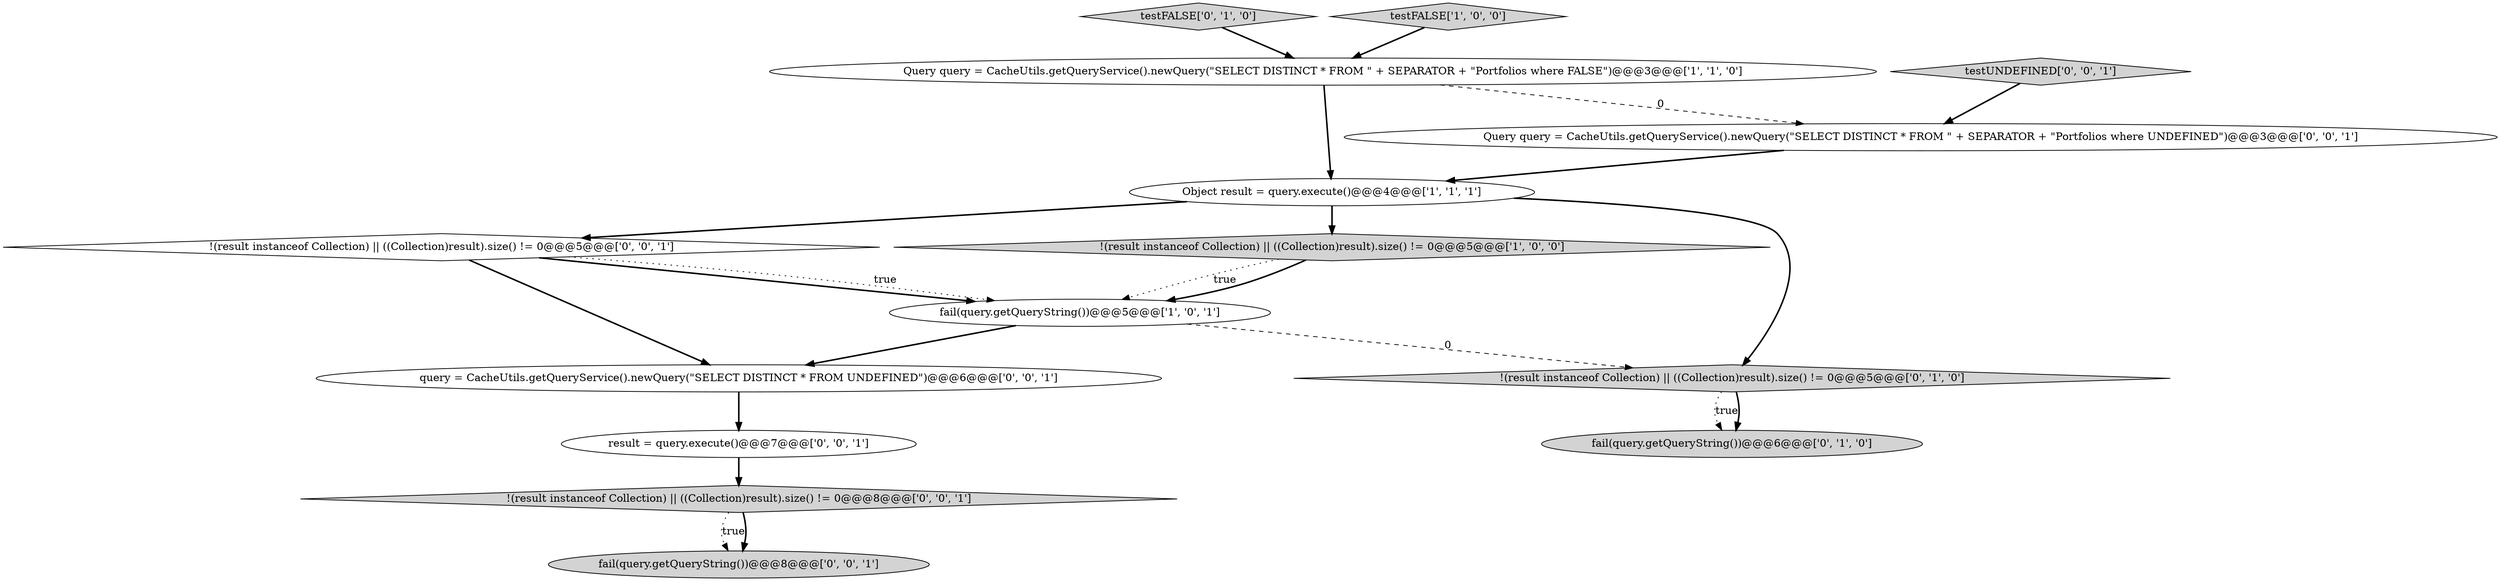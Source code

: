 digraph {
6 [style = filled, label = "testFALSE['0', '1', '0']", fillcolor = lightgray, shape = diamond image = "AAA0AAABBB2BBB"];
13 [style = filled, label = "query = CacheUtils.getQueryService().newQuery(\"SELECT DISTINCT * FROM UNDEFINED\")@@@6@@@['0', '0', '1']", fillcolor = white, shape = ellipse image = "AAA0AAABBB3BBB"];
9 [style = filled, label = "!(result instanceof Collection) || ((Collection)result).size() != 0@@@8@@@['0', '0', '1']", fillcolor = lightgray, shape = diamond image = "AAA0AAABBB3BBB"];
3 [style = filled, label = "Query query = CacheUtils.getQueryService().newQuery(\"SELECT DISTINCT * FROM \" + SEPARATOR + \"Portfolios where FALSE\")@@@3@@@['1', '1', '0']", fillcolor = white, shape = ellipse image = "AAA0AAABBB1BBB"];
1 [style = filled, label = "fail(query.getQueryString())@@@5@@@['1', '0', '1']", fillcolor = white, shape = ellipse image = "AAA0AAABBB1BBB"];
2 [style = filled, label = "testFALSE['1', '0', '0']", fillcolor = lightgray, shape = diamond image = "AAA0AAABBB1BBB"];
14 [style = filled, label = "result = query.execute()@@@7@@@['0', '0', '1']", fillcolor = white, shape = ellipse image = "AAA0AAABBB3BBB"];
7 [style = filled, label = "fail(query.getQueryString())@@@6@@@['0', '1', '0']", fillcolor = lightgray, shape = ellipse image = "AAA1AAABBB2BBB"];
11 [style = filled, label = "testUNDEFINED['0', '0', '1']", fillcolor = lightgray, shape = diamond image = "AAA0AAABBB3BBB"];
4 [style = filled, label = "Object result = query.execute()@@@4@@@['1', '1', '1']", fillcolor = white, shape = ellipse image = "AAA0AAABBB1BBB"];
0 [style = filled, label = "!(result instanceof Collection) || ((Collection)result).size() != 0@@@5@@@['1', '0', '0']", fillcolor = lightgray, shape = diamond image = "AAA0AAABBB1BBB"];
12 [style = filled, label = "Query query = CacheUtils.getQueryService().newQuery(\"SELECT DISTINCT * FROM \" + SEPARATOR + \"Portfolios where UNDEFINED\")@@@3@@@['0', '0', '1']", fillcolor = white, shape = ellipse image = "AAA0AAABBB3BBB"];
10 [style = filled, label = "fail(query.getQueryString())@@@8@@@['0', '0', '1']", fillcolor = lightgray, shape = ellipse image = "AAA0AAABBB3BBB"];
5 [style = filled, label = "!(result instanceof Collection) || ((Collection)result).size() != 0@@@5@@@['0', '1', '0']", fillcolor = lightgray, shape = diamond image = "AAA1AAABBB2BBB"];
8 [style = filled, label = "!(result instanceof Collection) || ((Collection)result).size() != 0@@@5@@@['0', '0', '1']", fillcolor = white, shape = diamond image = "AAA0AAABBB3BBB"];
0->1 [style = dotted, label="true"];
11->12 [style = bold, label=""];
4->5 [style = bold, label=""];
12->4 [style = bold, label=""];
14->9 [style = bold, label=""];
4->8 [style = bold, label=""];
5->7 [style = dotted, label="true"];
0->1 [style = bold, label=""];
9->10 [style = dotted, label="true"];
2->3 [style = bold, label=""];
8->1 [style = bold, label=""];
6->3 [style = bold, label=""];
8->13 [style = bold, label=""];
1->5 [style = dashed, label="0"];
13->14 [style = bold, label=""];
3->12 [style = dashed, label="0"];
8->1 [style = dotted, label="true"];
3->4 [style = bold, label=""];
5->7 [style = bold, label=""];
4->0 [style = bold, label=""];
9->10 [style = bold, label=""];
1->13 [style = bold, label=""];
}
